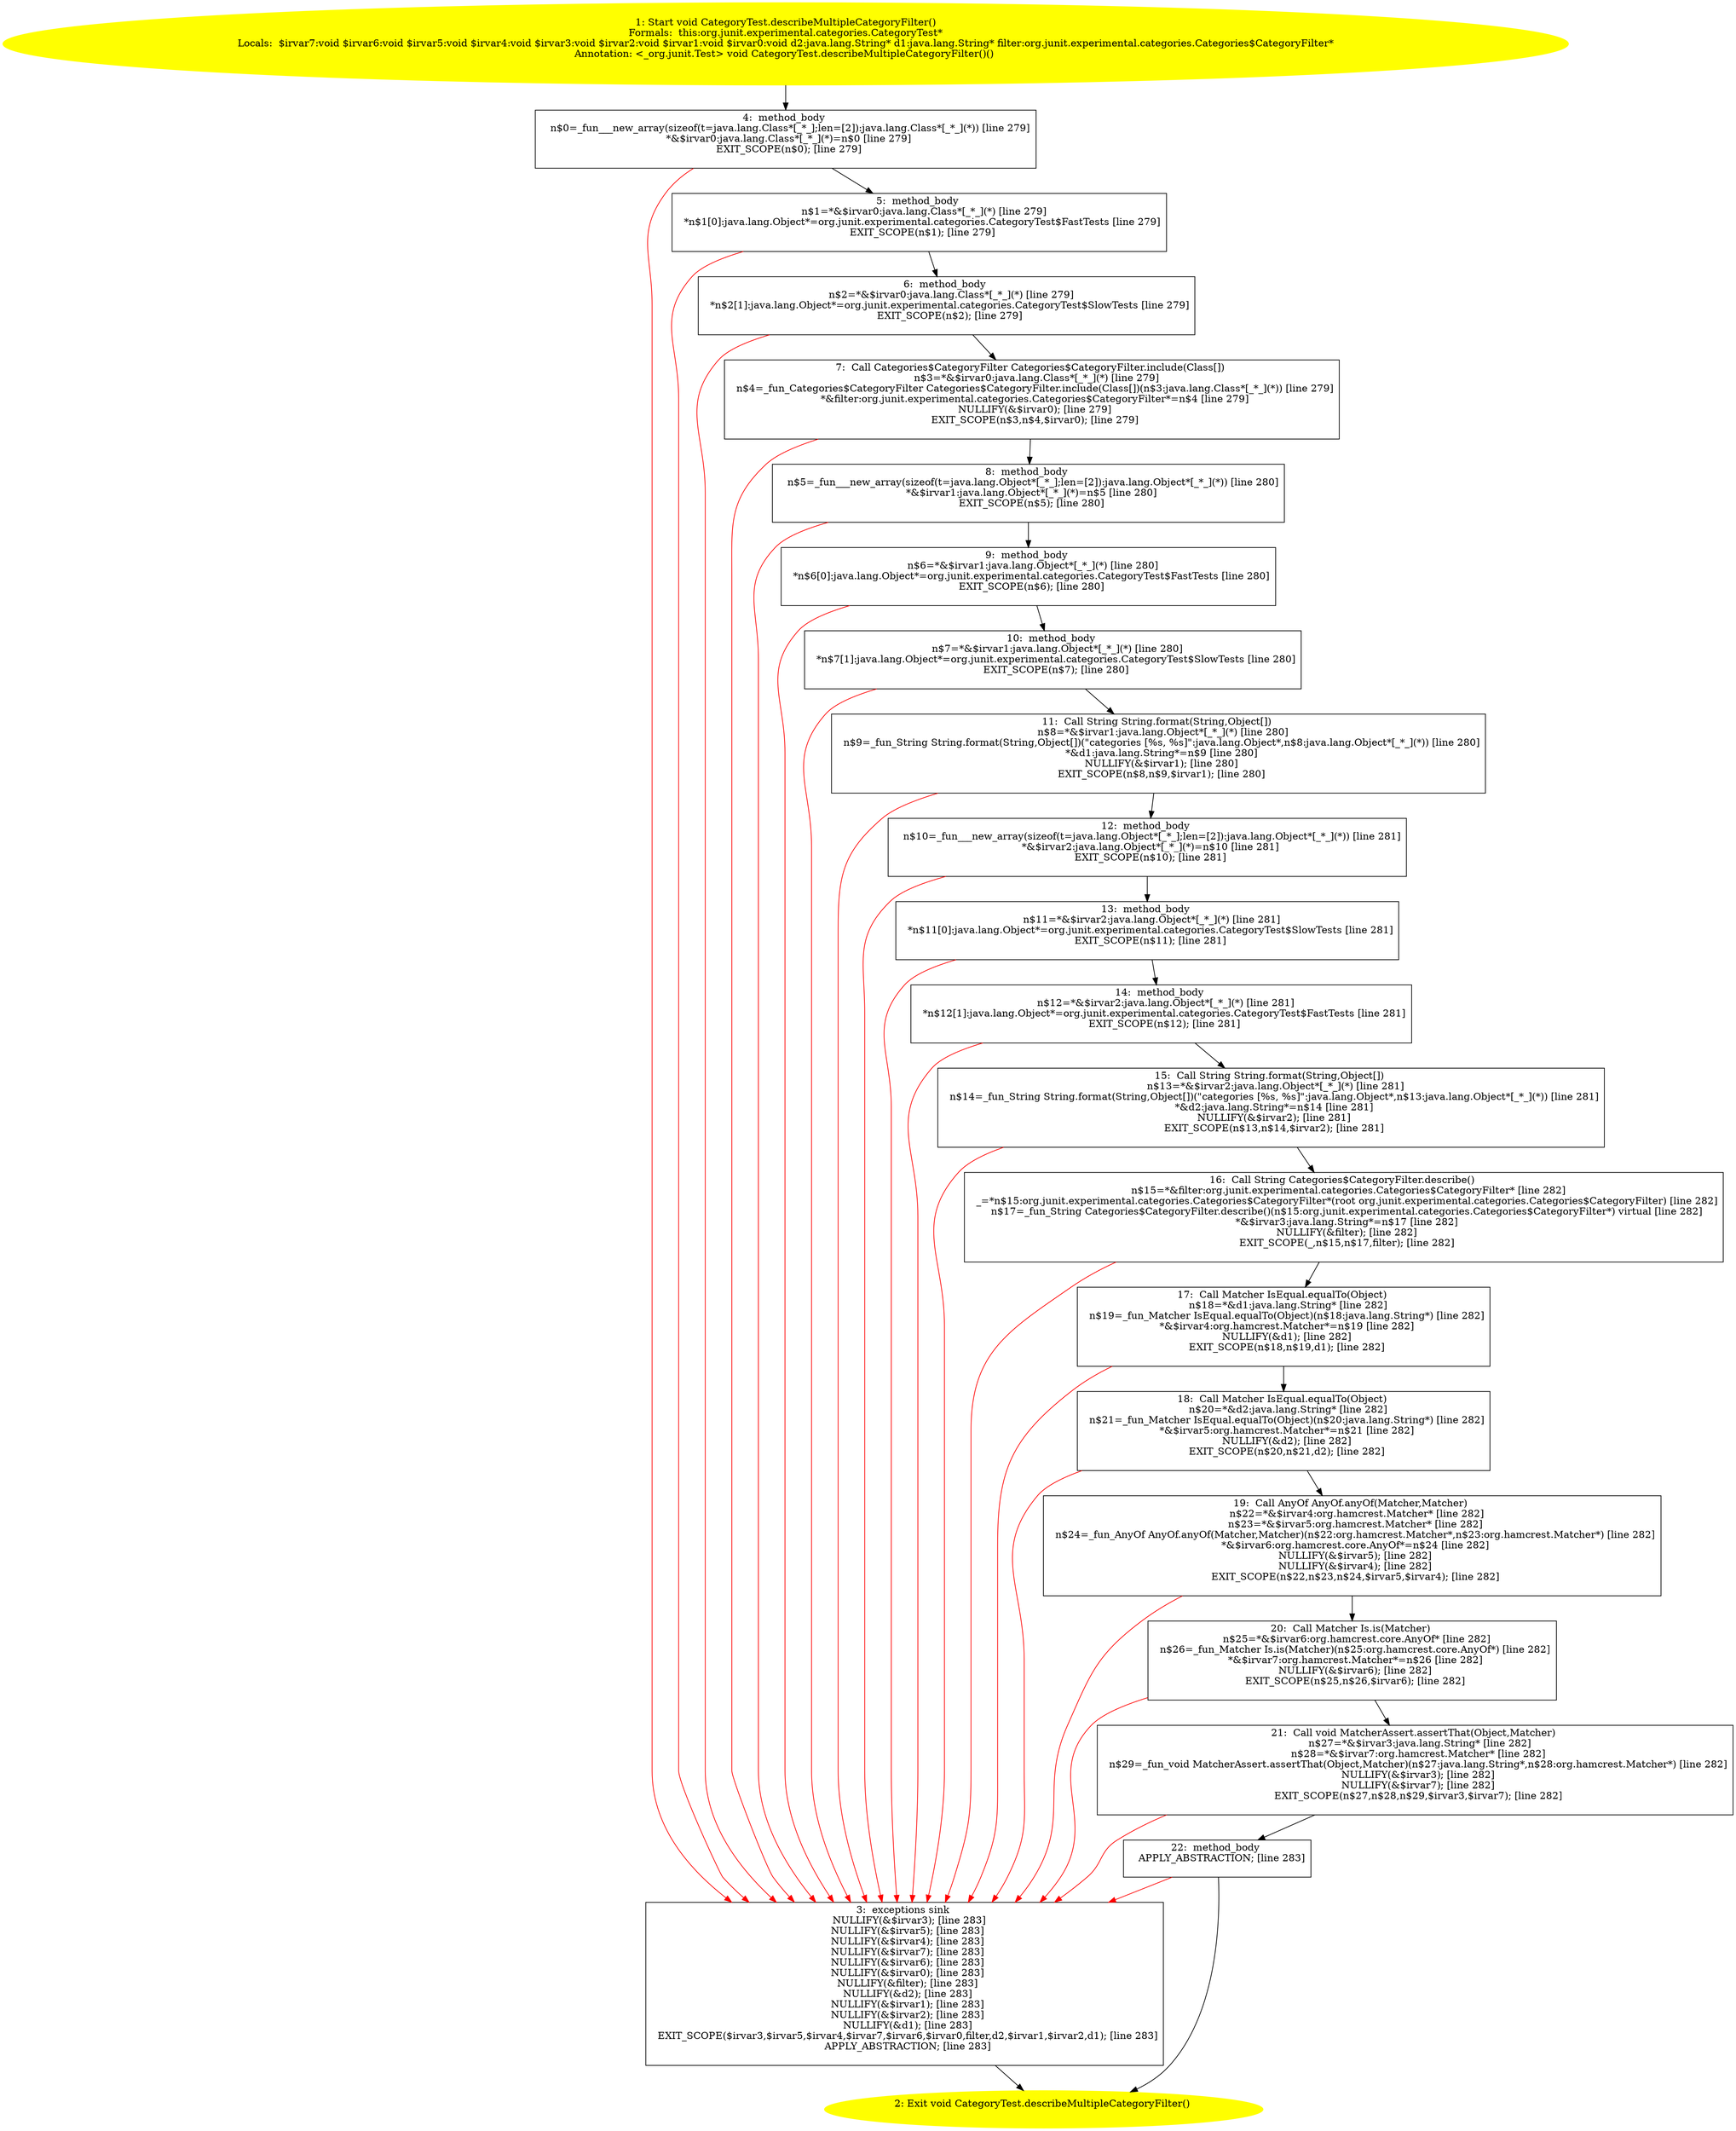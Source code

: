 /* @generated */
digraph cfg {
"org.junit.experimental.categories.CategoryTest.describeMultipleCategoryFilter():void.44d6e5ba4c82771770f3023d5beef863_1" [label="1: Start void CategoryTest.describeMultipleCategoryFilter()\nFormals:  this:org.junit.experimental.categories.CategoryTest*\nLocals:  $irvar7:void $irvar6:void $irvar5:void $irvar4:void $irvar3:void $irvar2:void $irvar1:void $irvar0:void d2:java.lang.String* d1:java.lang.String* filter:org.junit.experimental.categories.Categories$CategoryFilter*\nAnnotation: <_org.junit.Test> void CategoryTest.describeMultipleCategoryFilter()() \n  " color=yellow style=filled]
	

	 "org.junit.experimental.categories.CategoryTest.describeMultipleCategoryFilter():void.44d6e5ba4c82771770f3023d5beef863_1" -> "org.junit.experimental.categories.CategoryTest.describeMultipleCategoryFilter():void.44d6e5ba4c82771770f3023d5beef863_4" ;
"org.junit.experimental.categories.CategoryTest.describeMultipleCategoryFilter():void.44d6e5ba4c82771770f3023d5beef863_2" [label="2: Exit void CategoryTest.describeMultipleCategoryFilter() \n  " color=yellow style=filled]
	

"org.junit.experimental.categories.CategoryTest.describeMultipleCategoryFilter():void.44d6e5ba4c82771770f3023d5beef863_3" [label="3:  exceptions sink \n   NULLIFY(&$irvar3); [line 283]\n  NULLIFY(&$irvar5); [line 283]\n  NULLIFY(&$irvar4); [line 283]\n  NULLIFY(&$irvar7); [line 283]\n  NULLIFY(&$irvar6); [line 283]\n  NULLIFY(&$irvar0); [line 283]\n  NULLIFY(&filter); [line 283]\n  NULLIFY(&d2); [line 283]\n  NULLIFY(&$irvar1); [line 283]\n  NULLIFY(&$irvar2); [line 283]\n  NULLIFY(&d1); [line 283]\n  EXIT_SCOPE($irvar3,$irvar5,$irvar4,$irvar7,$irvar6,$irvar0,filter,d2,$irvar1,$irvar2,d1); [line 283]\n  APPLY_ABSTRACTION; [line 283]\n " shape="box"]
	

	 "org.junit.experimental.categories.CategoryTest.describeMultipleCategoryFilter():void.44d6e5ba4c82771770f3023d5beef863_3" -> "org.junit.experimental.categories.CategoryTest.describeMultipleCategoryFilter():void.44d6e5ba4c82771770f3023d5beef863_2" ;
"org.junit.experimental.categories.CategoryTest.describeMultipleCategoryFilter():void.44d6e5ba4c82771770f3023d5beef863_4" [label="4:  method_body \n   n$0=_fun___new_array(sizeof(t=java.lang.Class*[_*_];len=[2]):java.lang.Class*[_*_](*)) [line 279]\n  *&$irvar0:java.lang.Class*[_*_](*)=n$0 [line 279]\n  EXIT_SCOPE(n$0); [line 279]\n " shape="box"]
	

	 "org.junit.experimental.categories.CategoryTest.describeMultipleCategoryFilter():void.44d6e5ba4c82771770f3023d5beef863_4" -> "org.junit.experimental.categories.CategoryTest.describeMultipleCategoryFilter():void.44d6e5ba4c82771770f3023d5beef863_5" ;
	 "org.junit.experimental.categories.CategoryTest.describeMultipleCategoryFilter():void.44d6e5ba4c82771770f3023d5beef863_4" -> "org.junit.experimental.categories.CategoryTest.describeMultipleCategoryFilter():void.44d6e5ba4c82771770f3023d5beef863_3" [color="red" ];
"org.junit.experimental.categories.CategoryTest.describeMultipleCategoryFilter():void.44d6e5ba4c82771770f3023d5beef863_5" [label="5:  method_body \n   n$1=*&$irvar0:java.lang.Class*[_*_](*) [line 279]\n  *n$1[0]:java.lang.Object*=org.junit.experimental.categories.CategoryTest$FastTests [line 279]\n  EXIT_SCOPE(n$1); [line 279]\n " shape="box"]
	

	 "org.junit.experimental.categories.CategoryTest.describeMultipleCategoryFilter():void.44d6e5ba4c82771770f3023d5beef863_5" -> "org.junit.experimental.categories.CategoryTest.describeMultipleCategoryFilter():void.44d6e5ba4c82771770f3023d5beef863_6" ;
	 "org.junit.experimental.categories.CategoryTest.describeMultipleCategoryFilter():void.44d6e5ba4c82771770f3023d5beef863_5" -> "org.junit.experimental.categories.CategoryTest.describeMultipleCategoryFilter():void.44d6e5ba4c82771770f3023d5beef863_3" [color="red" ];
"org.junit.experimental.categories.CategoryTest.describeMultipleCategoryFilter():void.44d6e5ba4c82771770f3023d5beef863_6" [label="6:  method_body \n   n$2=*&$irvar0:java.lang.Class*[_*_](*) [line 279]\n  *n$2[1]:java.lang.Object*=org.junit.experimental.categories.CategoryTest$SlowTests [line 279]\n  EXIT_SCOPE(n$2); [line 279]\n " shape="box"]
	

	 "org.junit.experimental.categories.CategoryTest.describeMultipleCategoryFilter():void.44d6e5ba4c82771770f3023d5beef863_6" -> "org.junit.experimental.categories.CategoryTest.describeMultipleCategoryFilter():void.44d6e5ba4c82771770f3023d5beef863_7" ;
	 "org.junit.experimental.categories.CategoryTest.describeMultipleCategoryFilter():void.44d6e5ba4c82771770f3023d5beef863_6" -> "org.junit.experimental.categories.CategoryTest.describeMultipleCategoryFilter():void.44d6e5ba4c82771770f3023d5beef863_3" [color="red" ];
"org.junit.experimental.categories.CategoryTest.describeMultipleCategoryFilter():void.44d6e5ba4c82771770f3023d5beef863_7" [label="7:  Call Categories$CategoryFilter Categories$CategoryFilter.include(Class[]) \n   n$3=*&$irvar0:java.lang.Class*[_*_](*) [line 279]\n  n$4=_fun_Categories$CategoryFilter Categories$CategoryFilter.include(Class[])(n$3:java.lang.Class*[_*_](*)) [line 279]\n  *&filter:org.junit.experimental.categories.Categories$CategoryFilter*=n$4 [line 279]\n  NULLIFY(&$irvar0); [line 279]\n  EXIT_SCOPE(n$3,n$4,$irvar0); [line 279]\n " shape="box"]
	

	 "org.junit.experimental.categories.CategoryTest.describeMultipleCategoryFilter():void.44d6e5ba4c82771770f3023d5beef863_7" -> "org.junit.experimental.categories.CategoryTest.describeMultipleCategoryFilter():void.44d6e5ba4c82771770f3023d5beef863_8" ;
	 "org.junit.experimental.categories.CategoryTest.describeMultipleCategoryFilter():void.44d6e5ba4c82771770f3023d5beef863_7" -> "org.junit.experimental.categories.CategoryTest.describeMultipleCategoryFilter():void.44d6e5ba4c82771770f3023d5beef863_3" [color="red" ];
"org.junit.experimental.categories.CategoryTest.describeMultipleCategoryFilter():void.44d6e5ba4c82771770f3023d5beef863_8" [label="8:  method_body \n   n$5=_fun___new_array(sizeof(t=java.lang.Object*[_*_];len=[2]):java.lang.Object*[_*_](*)) [line 280]\n  *&$irvar1:java.lang.Object*[_*_](*)=n$5 [line 280]\n  EXIT_SCOPE(n$5); [line 280]\n " shape="box"]
	

	 "org.junit.experimental.categories.CategoryTest.describeMultipleCategoryFilter():void.44d6e5ba4c82771770f3023d5beef863_8" -> "org.junit.experimental.categories.CategoryTest.describeMultipleCategoryFilter():void.44d6e5ba4c82771770f3023d5beef863_9" ;
	 "org.junit.experimental.categories.CategoryTest.describeMultipleCategoryFilter():void.44d6e5ba4c82771770f3023d5beef863_8" -> "org.junit.experimental.categories.CategoryTest.describeMultipleCategoryFilter():void.44d6e5ba4c82771770f3023d5beef863_3" [color="red" ];
"org.junit.experimental.categories.CategoryTest.describeMultipleCategoryFilter():void.44d6e5ba4c82771770f3023d5beef863_9" [label="9:  method_body \n   n$6=*&$irvar1:java.lang.Object*[_*_](*) [line 280]\n  *n$6[0]:java.lang.Object*=org.junit.experimental.categories.CategoryTest$FastTests [line 280]\n  EXIT_SCOPE(n$6); [line 280]\n " shape="box"]
	

	 "org.junit.experimental.categories.CategoryTest.describeMultipleCategoryFilter():void.44d6e5ba4c82771770f3023d5beef863_9" -> "org.junit.experimental.categories.CategoryTest.describeMultipleCategoryFilter():void.44d6e5ba4c82771770f3023d5beef863_10" ;
	 "org.junit.experimental.categories.CategoryTest.describeMultipleCategoryFilter():void.44d6e5ba4c82771770f3023d5beef863_9" -> "org.junit.experimental.categories.CategoryTest.describeMultipleCategoryFilter():void.44d6e5ba4c82771770f3023d5beef863_3" [color="red" ];
"org.junit.experimental.categories.CategoryTest.describeMultipleCategoryFilter():void.44d6e5ba4c82771770f3023d5beef863_10" [label="10:  method_body \n   n$7=*&$irvar1:java.lang.Object*[_*_](*) [line 280]\n  *n$7[1]:java.lang.Object*=org.junit.experimental.categories.CategoryTest$SlowTests [line 280]\n  EXIT_SCOPE(n$7); [line 280]\n " shape="box"]
	

	 "org.junit.experimental.categories.CategoryTest.describeMultipleCategoryFilter():void.44d6e5ba4c82771770f3023d5beef863_10" -> "org.junit.experimental.categories.CategoryTest.describeMultipleCategoryFilter():void.44d6e5ba4c82771770f3023d5beef863_11" ;
	 "org.junit.experimental.categories.CategoryTest.describeMultipleCategoryFilter():void.44d6e5ba4c82771770f3023d5beef863_10" -> "org.junit.experimental.categories.CategoryTest.describeMultipleCategoryFilter():void.44d6e5ba4c82771770f3023d5beef863_3" [color="red" ];
"org.junit.experimental.categories.CategoryTest.describeMultipleCategoryFilter():void.44d6e5ba4c82771770f3023d5beef863_11" [label="11:  Call String String.format(String,Object[]) \n   n$8=*&$irvar1:java.lang.Object*[_*_](*) [line 280]\n  n$9=_fun_String String.format(String,Object[])(\"categories [%s, %s]\":java.lang.Object*,n$8:java.lang.Object*[_*_](*)) [line 280]\n  *&d1:java.lang.String*=n$9 [line 280]\n  NULLIFY(&$irvar1); [line 280]\n  EXIT_SCOPE(n$8,n$9,$irvar1); [line 280]\n " shape="box"]
	

	 "org.junit.experimental.categories.CategoryTest.describeMultipleCategoryFilter():void.44d6e5ba4c82771770f3023d5beef863_11" -> "org.junit.experimental.categories.CategoryTest.describeMultipleCategoryFilter():void.44d6e5ba4c82771770f3023d5beef863_12" ;
	 "org.junit.experimental.categories.CategoryTest.describeMultipleCategoryFilter():void.44d6e5ba4c82771770f3023d5beef863_11" -> "org.junit.experimental.categories.CategoryTest.describeMultipleCategoryFilter():void.44d6e5ba4c82771770f3023d5beef863_3" [color="red" ];
"org.junit.experimental.categories.CategoryTest.describeMultipleCategoryFilter():void.44d6e5ba4c82771770f3023d5beef863_12" [label="12:  method_body \n   n$10=_fun___new_array(sizeof(t=java.lang.Object*[_*_];len=[2]):java.lang.Object*[_*_](*)) [line 281]\n  *&$irvar2:java.lang.Object*[_*_](*)=n$10 [line 281]\n  EXIT_SCOPE(n$10); [line 281]\n " shape="box"]
	

	 "org.junit.experimental.categories.CategoryTest.describeMultipleCategoryFilter():void.44d6e5ba4c82771770f3023d5beef863_12" -> "org.junit.experimental.categories.CategoryTest.describeMultipleCategoryFilter():void.44d6e5ba4c82771770f3023d5beef863_13" ;
	 "org.junit.experimental.categories.CategoryTest.describeMultipleCategoryFilter():void.44d6e5ba4c82771770f3023d5beef863_12" -> "org.junit.experimental.categories.CategoryTest.describeMultipleCategoryFilter():void.44d6e5ba4c82771770f3023d5beef863_3" [color="red" ];
"org.junit.experimental.categories.CategoryTest.describeMultipleCategoryFilter():void.44d6e5ba4c82771770f3023d5beef863_13" [label="13:  method_body \n   n$11=*&$irvar2:java.lang.Object*[_*_](*) [line 281]\n  *n$11[0]:java.lang.Object*=org.junit.experimental.categories.CategoryTest$SlowTests [line 281]\n  EXIT_SCOPE(n$11); [line 281]\n " shape="box"]
	

	 "org.junit.experimental.categories.CategoryTest.describeMultipleCategoryFilter():void.44d6e5ba4c82771770f3023d5beef863_13" -> "org.junit.experimental.categories.CategoryTest.describeMultipleCategoryFilter():void.44d6e5ba4c82771770f3023d5beef863_14" ;
	 "org.junit.experimental.categories.CategoryTest.describeMultipleCategoryFilter():void.44d6e5ba4c82771770f3023d5beef863_13" -> "org.junit.experimental.categories.CategoryTest.describeMultipleCategoryFilter():void.44d6e5ba4c82771770f3023d5beef863_3" [color="red" ];
"org.junit.experimental.categories.CategoryTest.describeMultipleCategoryFilter():void.44d6e5ba4c82771770f3023d5beef863_14" [label="14:  method_body \n   n$12=*&$irvar2:java.lang.Object*[_*_](*) [line 281]\n  *n$12[1]:java.lang.Object*=org.junit.experimental.categories.CategoryTest$FastTests [line 281]\n  EXIT_SCOPE(n$12); [line 281]\n " shape="box"]
	

	 "org.junit.experimental.categories.CategoryTest.describeMultipleCategoryFilter():void.44d6e5ba4c82771770f3023d5beef863_14" -> "org.junit.experimental.categories.CategoryTest.describeMultipleCategoryFilter():void.44d6e5ba4c82771770f3023d5beef863_15" ;
	 "org.junit.experimental.categories.CategoryTest.describeMultipleCategoryFilter():void.44d6e5ba4c82771770f3023d5beef863_14" -> "org.junit.experimental.categories.CategoryTest.describeMultipleCategoryFilter():void.44d6e5ba4c82771770f3023d5beef863_3" [color="red" ];
"org.junit.experimental.categories.CategoryTest.describeMultipleCategoryFilter():void.44d6e5ba4c82771770f3023d5beef863_15" [label="15:  Call String String.format(String,Object[]) \n   n$13=*&$irvar2:java.lang.Object*[_*_](*) [line 281]\n  n$14=_fun_String String.format(String,Object[])(\"categories [%s, %s]\":java.lang.Object*,n$13:java.lang.Object*[_*_](*)) [line 281]\n  *&d2:java.lang.String*=n$14 [line 281]\n  NULLIFY(&$irvar2); [line 281]\n  EXIT_SCOPE(n$13,n$14,$irvar2); [line 281]\n " shape="box"]
	

	 "org.junit.experimental.categories.CategoryTest.describeMultipleCategoryFilter():void.44d6e5ba4c82771770f3023d5beef863_15" -> "org.junit.experimental.categories.CategoryTest.describeMultipleCategoryFilter():void.44d6e5ba4c82771770f3023d5beef863_16" ;
	 "org.junit.experimental.categories.CategoryTest.describeMultipleCategoryFilter():void.44d6e5ba4c82771770f3023d5beef863_15" -> "org.junit.experimental.categories.CategoryTest.describeMultipleCategoryFilter():void.44d6e5ba4c82771770f3023d5beef863_3" [color="red" ];
"org.junit.experimental.categories.CategoryTest.describeMultipleCategoryFilter():void.44d6e5ba4c82771770f3023d5beef863_16" [label="16:  Call String Categories$CategoryFilter.describe() \n   n$15=*&filter:org.junit.experimental.categories.Categories$CategoryFilter* [line 282]\n  _=*n$15:org.junit.experimental.categories.Categories$CategoryFilter*(root org.junit.experimental.categories.Categories$CategoryFilter) [line 282]\n  n$17=_fun_String Categories$CategoryFilter.describe()(n$15:org.junit.experimental.categories.Categories$CategoryFilter*) virtual [line 282]\n  *&$irvar3:java.lang.String*=n$17 [line 282]\n  NULLIFY(&filter); [line 282]\n  EXIT_SCOPE(_,n$15,n$17,filter); [line 282]\n " shape="box"]
	

	 "org.junit.experimental.categories.CategoryTest.describeMultipleCategoryFilter():void.44d6e5ba4c82771770f3023d5beef863_16" -> "org.junit.experimental.categories.CategoryTest.describeMultipleCategoryFilter():void.44d6e5ba4c82771770f3023d5beef863_17" ;
	 "org.junit.experimental.categories.CategoryTest.describeMultipleCategoryFilter():void.44d6e5ba4c82771770f3023d5beef863_16" -> "org.junit.experimental.categories.CategoryTest.describeMultipleCategoryFilter():void.44d6e5ba4c82771770f3023d5beef863_3" [color="red" ];
"org.junit.experimental.categories.CategoryTest.describeMultipleCategoryFilter():void.44d6e5ba4c82771770f3023d5beef863_17" [label="17:  Call Matcher IsEqual.equalTo(Object) \n   n$18=*&d1:java.lang.String* [line 282]\n  n$19=_fun_Matcher IsEqual.equalTo(Object)(n$18:java.lang.String*) [line 282]\n  *&$irvar4:org.hamcrest.Matcher*=n$19 [line 282]\n  NULLIFY(&d1); [line 282]\n  EXIT_SCOPE(n$18,n$19,d1); [line 282]\n " shape="box"]
	

	 "org.junit.experimental.categories.CategoryTest.describeMultipleCategoryFilter():void.44d6e5ba4c82771770f3023d5beef863_17" -> "org.junit.experimental.categories.CategoryTest.describeMultipleCategoryFilter():void.44d6e5ba4c82771770f3023d5beef863_18" ;
	 "org.junit.experimental.categories.CategoryTest.describeMultipleCategoryFilter():void.44d6e5ba4c82771770f3023d5beef863_17" -> "org.junit.experimental.categories.CategoryTest.describeMultipleCategoryFilter():void.44d6e5ba4c82771770f3023d5beef863_3" [color="red" ];
"org.junit.experimental.categories.CategoryTest.describeMultipleCategoryFilter():void.44d6e5ba4c82771770f3023d5beef863_18" [label="18:  Call Matcher IsEqual.equalTo(Object) \n   n$20=*&d2:java.lang.String* [line 282]\n  n$21=_fun_Matcher IsEqual.equalTo(Object)(n$20:java.lang.String*) [line 282]\n  *&$irvar5:org.hamcrest.Matcher*=n$21 [line 282]\n  NULLIFY(&d2); [line 282]\n  EXIT_SCOPE(n$20,n$21,d2); [line 282]\n " shape="box"]
	

	 "org.junit.experimental.categories.CategoryTest.describeMultipleCategoryFilter():void.44d6e5ba4c82771770f3023d5beef863_18" -> "org.junit.experimental.categories.CategoryTest.describeMultipleCategoryFilter():void.44d6e5ba4c82771770f3023d5beef863_19" ;
	 "org.junit.experimental.categories.CategoryTest.describeMultipleCategoryFilter():void.44d6e5ba4c82771770f3023d5beef863_18" -> "org.junit.experimental.categories.CategoryTest.describeMultipleCategoryFilter():void.44d6e5ba4c82771770f3023d5beef863_3" [color="red" ];
"org.junit.experimental.categories.CategoryTest.describeMultipleCategoryFilter():void.44d6e5ba4c82771770f3023d5beef863_19" [label="19:  Call AnyOf AnyOf.anyOf(Matcher,Matcher) \n   n$22=*&$irvar4:org.hamcrest.Matcher* [line 282]\n  n$23=*&$irvar5:org.hamcrest.Matcher* [line 282]\n  n$24=_fun_AnyOf AnyOf.anyOf(Matcher,Matcher)(n$22:org.hamcrest.Matcher*,n$23:org.hamcrest.Matcher*) [line 282]\n  *&$irvar6:org.hamcrest.core.AnyOf*=n$24 [line 282]\n  NULLIFY(&$irvar5); [line 282]\n  NULLIFY(&$irvar4); [line 282]\n  EXIT_SCOPE(n$22,n$23,n$24,$irvar5,$irvar4); [line 282]\n " shape="box"]
	

	 "org.junit.experimental.categories.CategoryTest.describeMultipleCategoryFilter():void.44d6e5ba4c82771770f3023d5beef863_19" -> "org.junit.experimental.categories.CategoryTest.describeMultipleCategoryFilter():void.44d6e5ba4c82771770f3023d5beef863_20" ;
	 "org.junit.experimental.categories.CategoryTest.describeMultipleCategoryFilter():void.44d6e5ba4c82771770f3023d5beef863_19" -> "org.junit.experimental.categories.CategoryTest.describeMultipleCategoryFilter():void.44d6e5ba4c82771770f3023d5beef863_3" [color="red" ];
"org.junit.experimental.categories.CategoryTest.describeMultipleCategoryFilter():void.44d6e5ba4c82771770f3023d5beef863_20" [label="20:  Call Matcher Is.is(Matcher) \n   n$25=*&$irvar6:org.hamcrest.core.AnyOf* [line 282]\n  n$26=_fun_Matcher Is.is(Matcher)(n$25:org.hamcrest.core.AnyOf*) [line 282]\n  *&$irvar7:org.hamcrest.Matcher*=n$26 [line 282]\n  NULLIFY(&$irvar6); [line 282]\n  EXIT_SCOPE(n$25,n$26,$irvar6); [line 282]\n " shape="box"]
	

	 "org.junit.experimental.categories.CategoryTest.describeMultipleCategoryFilter():void.44d6e5ba4c82771770f3023d5beef863_20" -> "org.junit.experimental.categories.CategoryTest.describeMultipleCategoryFilter():void.44d6e5ba4c82771770f3023d5beef863_21" ;
	 "org.junit.experimental.categories.CategoryTest.describeMultipleCategoryFilter():void.44d6e5ba4c82771770f3023d5beef863_20" -> "org.junit.experimental.categories.CategoryTest.describeMultipleCategoryFilter():void.44d6e5ba4c82771770f3023d5beef863_3" [color="red" ];
"org.junit.experimental.categories.CategoryTest.describeMultipleCategoryFilter():void.44d6e5ba4c82771770f3023d5beef863_21" [label="21:  Call void MatcherAssert.assertThat(Object,Matcher) \n   n$27=*&$irvar3:java.lang.String* [line 282]\n  n$28=*&$irvar7:org.hamcrest.Matcher* [line 282]\n  n$29=_fun_void MatcherAssert.assertThat(Object,Matcher)(n$27:java.lang.String*,n$28:org.hamcrest.Matcher*) [line 282]\n  NULLIFY(&$irvar3); [line 282]\n  NULLIFY(&$irvar7); [line 282]\n  EXIT_SCOPE(n$27,n$28,n$29,$irvar3,$irvar7); [line 282]\n " shape="box"]
	

	 "org.junit.experimental.categories.CategoryTest.describeMultipleCategoryFilter():void.44d6e5ba4c82771770f3023d5beef863_21" -> "org.junit.experimental.categories.CategoryTest.describeMultipleCategoryFilter():void.44d6e5ba4c82771770f3023d5beef863_22" ;
	 "org.junit.experimental.categories.CategoryTest.describeMultipleCategoryFilter():void.44d6e5ba4c82771770f3023d5beef863_21" -> "org.junit.experimental.categories.CategoryTest.describeMultipleCategoryFilter():void.44d6e5ba4c82771770f3023d5beef863_3" [color="red" ];
"org.junit.experimental.categories.CategoryTest.describeMultipleCategoryFilter():void.44d6e5ba4c82771770f3023d5beef863_22" [label="22:  method_body \n   APPLY_ABSTRACTION; [line 283]\n " shape="box"]
	

	 "org.junit.experimental.categories.CategoryTest.describeMultipleCategoryFilter():void.44d6e5ba4c82771770f3023d5beef863_22" -> "org.junit.experimental.categories.CategoryTest.describeMultipleCategoryFilter():void.44d6e5ba4c82771770f3023d5beef863_2" ;
	 "org.junit.experimental.categories.CategoryTest.describeMultipleCategoryFilter():void.44d6e5ba4c82771770f3023d5beef863_22" -> "org.junit.experimental.categories.CategoryTest.describeMultipleCategoryFilter():void.44d6e5ba4c82771770f3023d5beef863_3" [color="red" ];
}
